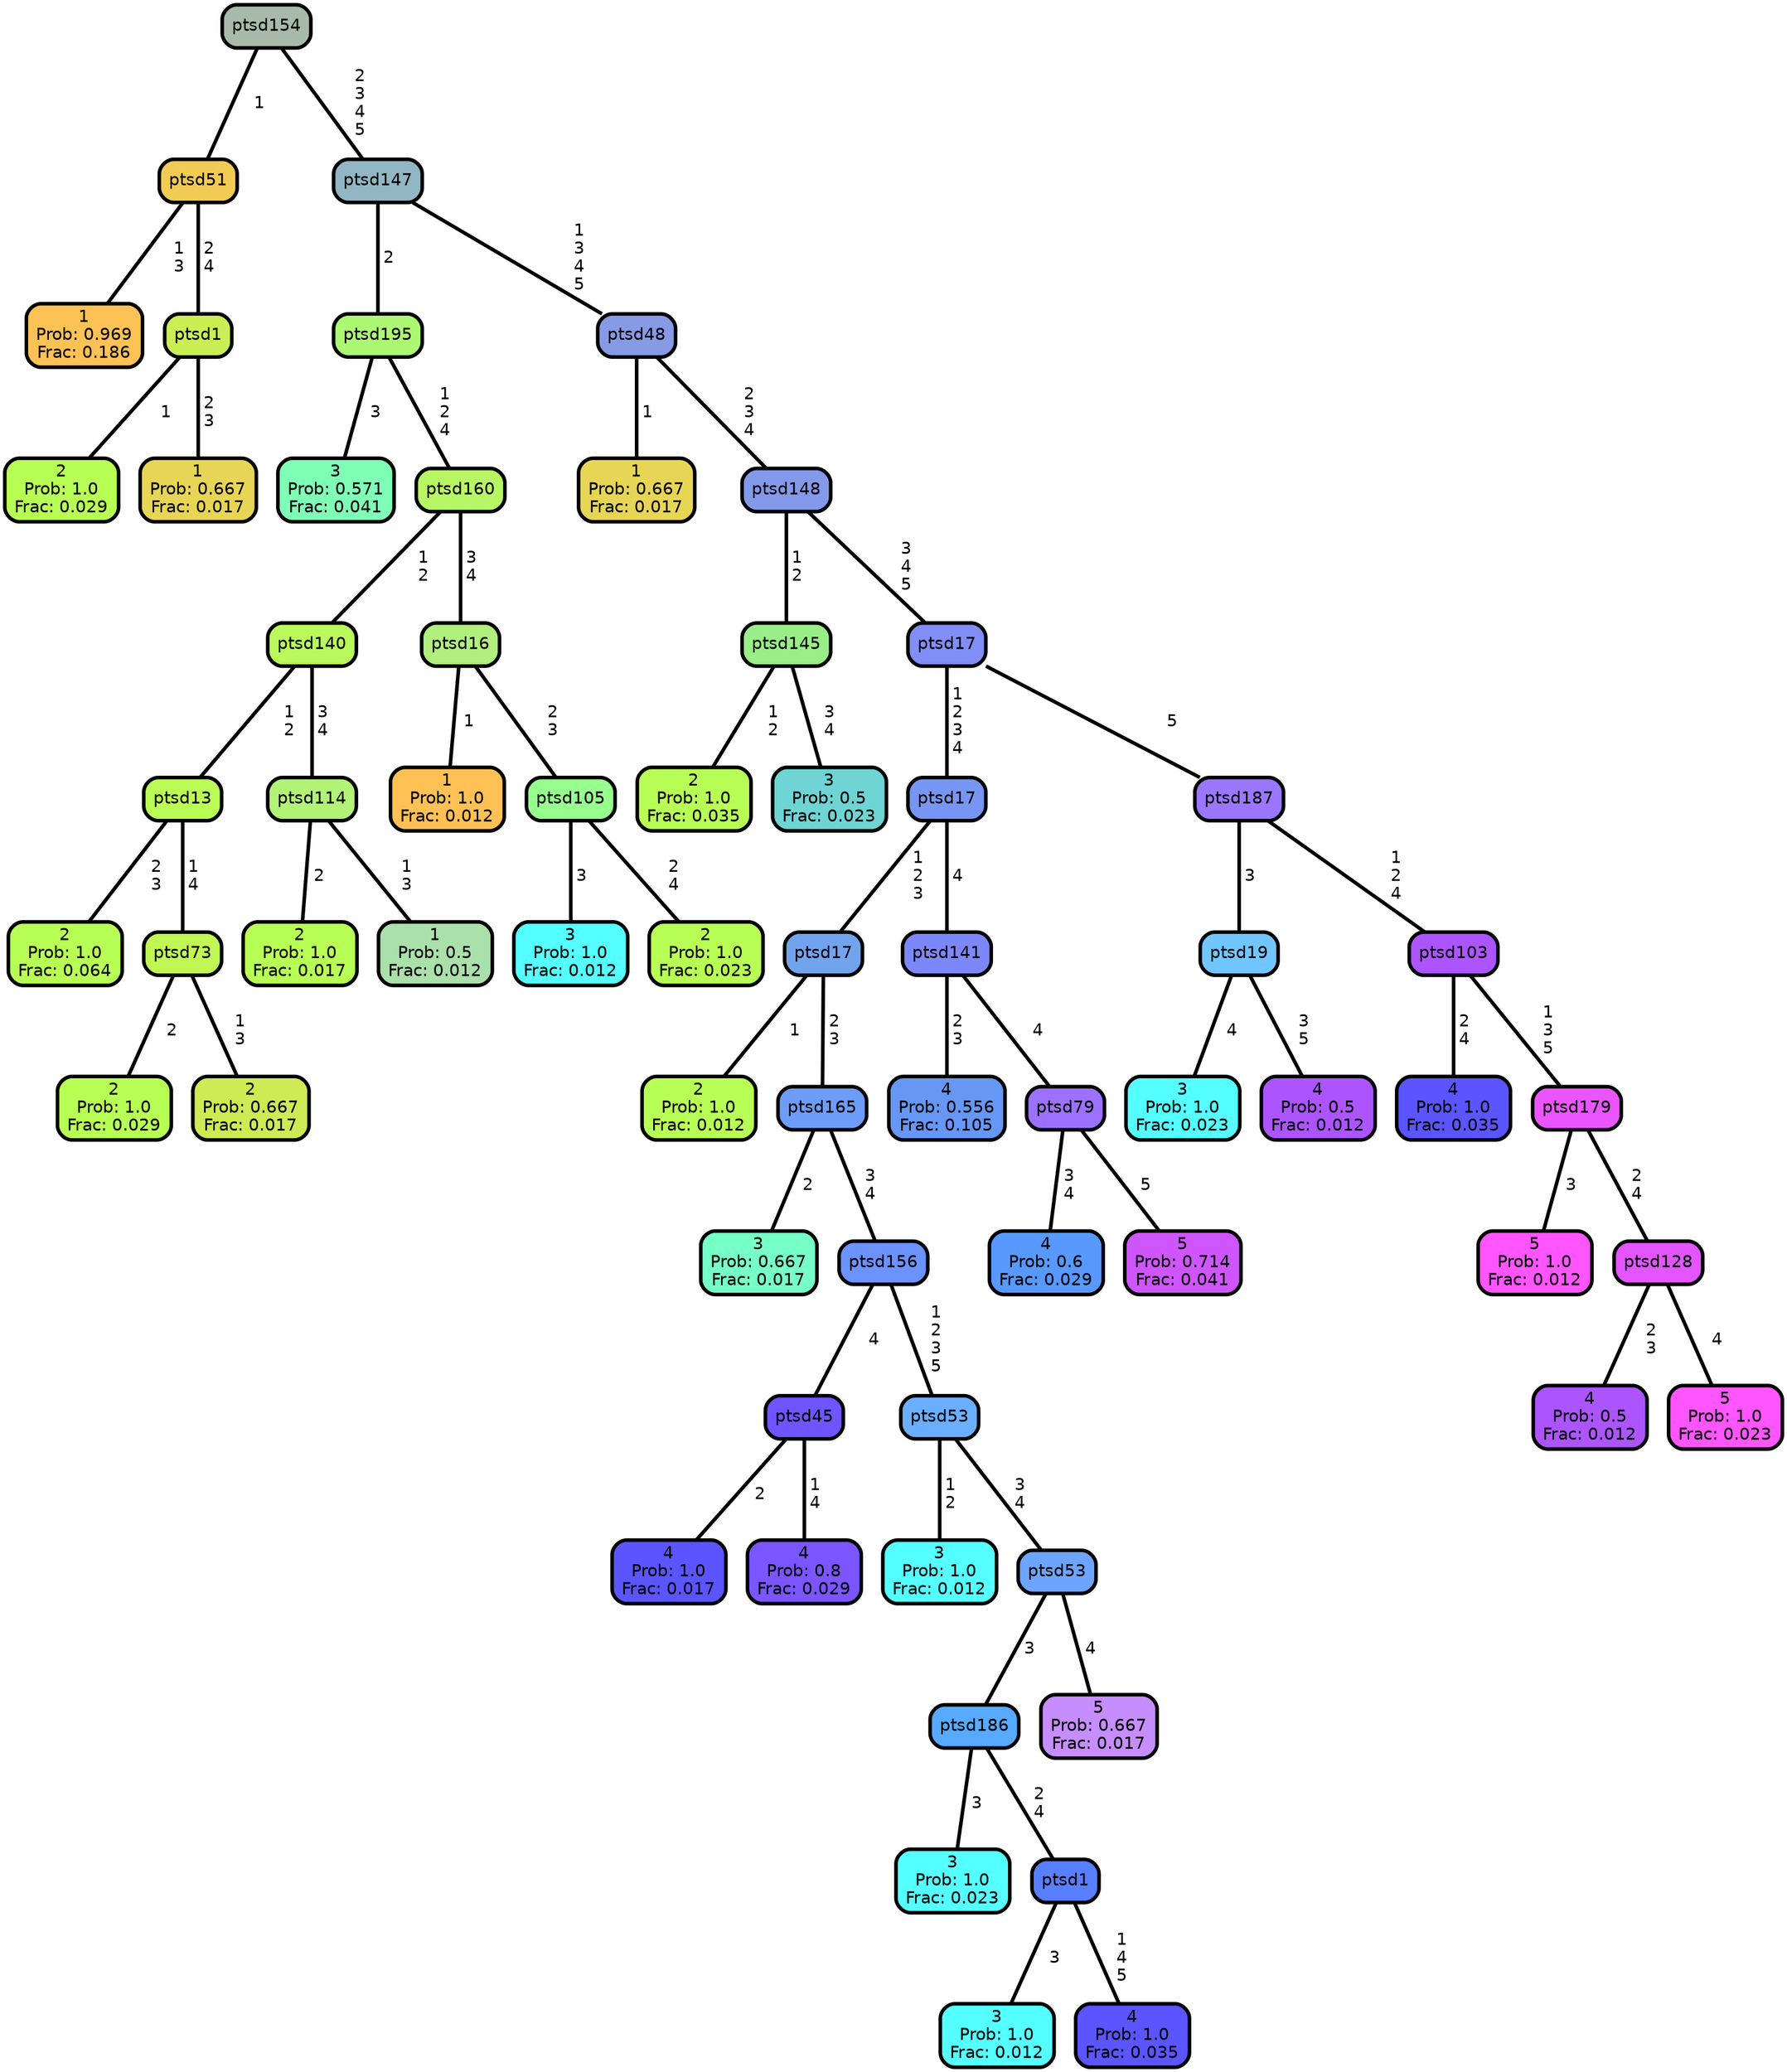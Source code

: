 graph Tree {
node [shape=box, style="filled, rounded",color="black",penwidth="3",fontcolor="black",                 fontname=helvetica] ;
graph [ranksep="0 equally", splines=straight,                 bgcolor=transparent, dpi=200] ;
edge [fontname=helvetica, color=black] ;
0 [label="1
Prob: 0.969
Frac: 0.186", fillcolor="#fcc255"] ;
1 [label="ptsd51", fillcolor="#f2cb55"] ;
2 [label="2
Prob: 1.0
Frac: 0.029", fillcolor="#b8ff55"] ;
3 [label="ptsd1", fillcolor="#c9ef55"] ;
4 [label="1
Prob: 0.667
Frac: 0.017", fillcolor="#e7d555"] ;
5 [label="ptsd154", fillcolor="#a8bbaa"] ;
6 [label="3
Prob: 0.571
Frac: 0.041", fillcolor="#7fffb6"] ;
7 [label="ptsd195", fillcolor="#adf873"] ;
8 [label="2
Prob: 1.0
Frac: 0.064", fillcolor="#b8ff55"] ;
9 [label="ptsd13", fillcolor="#bbfb55"] ;
10 [label="2
Prob: 1.0
Frac: 0.029", fillcolor="#b8ff55"] ;
11 [label="ptsd73", fillcolor="#c0f755"] ;
12 [label="2
Prob: 0.667
Frac: 0.017", fillcolor="#cfea55"] ;
13 [label="ptsd140", fillcolor="#b9f95c"] ;
14 [label="2
Prob: 1.0
Frac: 0.017", fillcolor="#b8ff55"] ;
15 [label="ptsd114", fillcolor="#b2f277"] ;
16 [label="1
Prob: 0.5
Frac: 0.012", fillcolor="#aae0aa"] ;
17 [label="ptsd160", fillcolor="#b7f764"] ;
18 [label="1
Prob: 1.0
Frac: 0.012", fillcolor="#ffc155"] ;
19 [label="ptsd16", fillcolor="#b1ef7f"] ;
20 [label="3
Prob: 1.0
Frac: 0.012", fillcolor="#55ffff"] ;
21 [label="ptsd105", fillcolor="#97ff8d"] ;
22 [label="2
Prob: 1.0
Frac: 0.023", fillcolor="#b8ff55"] ;
23 [label="ptsd147", fillcolor="#92b6c3"] ;
24 [label="1
Prob: 0.667
Frac: 0.017", fillcolor="#e7d555"] ;
25 [label="ptsd48", fillcolor="#869ae5"] ;
26 [label="2
Prob: 1.0
Frac: 0.035", fillcolor="#b8ff55"] ;
27 [label="ptsd145", fillcolor="#9aee88"] ;
28 [label="3
Prob: 0.5
Frac: 0.023", fillcolor="#6fd4d4"] ;
29 [label="ptsd148", fillcolor="#8399ea"] ;
30 [label="2
Prob: 1.0
Frac: 0.012", fillcolor="#b8ff55"] ;
31 [label="ptsd17", fillcolor="#72a4ee"] ;
32 [label="3
Prob: 0.667
Frac: 0.017", fillcolor="#76ffc6"] ;
33 [label="ptsd165", fillcolor="#6d9df8"] ;
34 [label="4
Prob: 1.0
Frac: 0.017", fillcolor="#5a55ff"] ;
35 [label="ptsd45", fillcolor="#6e55ff"] ;
36 [label="4
Prob: 0.8
Frac: 0.029", fillcolor="#7b55ff"] ;
37 [label="ptsd156", fillcolor="#6c92ff"] ;
38 [label="3
Prob: 1.0
Frac: 0.012", fillcolor="#55ffff"] ;
39 [label="ptsd53", fillcolor="#6aafff"] ;
40 [label="3
Prob: 1.0
Frac: 0.023", fillcolor="#55ffff"] ;
41 [label="ptsd186", fillcolor="#57aaff"] ;
42 [label="3
Prob: 1.0
Frac: 0.012", fillcolor="#55ffff"] ;
43 [label="ptsd1", fillcolor="#587fff"] ;
44 [label="4
Prob: 1.0
Frac: 0.035", fillcolor="#5a55ff"] ;
45 [label="ptsd53", fillcolor="#6da4ff"] ;
46 [label="5
Prob: 0.667
Frac: 0.017", fillcolor="#c68dff"] ;
47 [label="ptsd17", fillcolor="#7796f3"] ;
48 [label="4
Prob: 0.556
Frac: 0.105", fillcolor="#6697f5"] ;
49 [label="ptsd141", fillcolor="#7c88f9"] ;
50 [label="4
Prob: 0.6
Frac: 0.029", fillcolor="#5899ff"] ;
51 [label="ptsd79", fillcolor="#9d71ff"] ;
52 [label="5
Prob: 0.714
Frac: 0.041", fillcolor="#cf55ff"] ;
53 [label="ptsd17", fillcolor="#808ef6"] ;
54 [label="3
Prob: 1.0
Frac: 0.023", fillcolor="#55ffff"] ;
55 [label="ptsd19", fillcolor="#72c6ff"] ;
56 [label="4
Prob: 0.5
Frac: 0.012", fillcolor="#ac55ff"] ;
57 [label="ptsd187", fillcolor="#9b77ff"] ;
58 [label="4
Prob: 1.0
Frac: 0.035", fillcolor="#5a55ff"] ;
59 [label="ptsd103", fillcolor="#ac55ff"] ;
60 [label="5
Prob: 1.0
Frac: 0.012", fillcolor="#ff55ff"] ;
61 [label="ptsd179", fillcolor="#ea55ff"] ;
62 [label="4
Prob: 0.5
Frac: 0.012", fillcolor="#ac55ff"] ;
63 [label="ptsd128", fillcolor="#e355ff"] ;
64 [label="5
Prob: 1.0
Frac: 0.023", fillcolor="#ff55ff"] ;
1 -- 0 [label=" 1\n 3",penwidth=3] ;
1 -- 3 [label=" 2\n 4",penwidth=3] ;
3 -- 2 [label=" 1",penwidth=3] ;
3 -- 4 [label=" 2\n 3",penwidth=3] ;
5 -- 1 [label=" 1",penwidth=3] ;
5 -- 23 [label=" 2\n 3\n 4\n 5",penwidth=3] ;
7 -- 6 [label=" 3",penwidth=3] ;
7 -- 17 [label=" 1\n 2\n 4",penwidth=3] ;
9 -- 8 [label=" 2\n 3",penwidth=3] ;
9 -- 11 [label=" 1\n 4",penwidth=3] ;
11 -- 10 [label=" 2",penwidth=3] ;
11 -- 12 [label=" 1\n 3",penwidth=3] ;
13 -- 9 [label=" 1\n 2",penwidth=3] ;
13 -- 15 [label=" 3\n 4",penwidth=3] ;
15 -- 14 [label=" 2",penwidth=3] ;
15 -- 16 [label=" 1\n 3",penwidth=3] ;
17 -- 13 [label=" 1\n 2",penwidth=3] ;
17 -- 19 [label=" 3\n 4",penwidth=3] ;
19 -- 18 [label=" 1",penwidth=3] ;
19 -- 21 [label=" 2\n 3",penwidth=3] ;
21 -- 20 [label=" 3",penwidth=3] ;
21 -- 22 [label=" 2\n 4",penwidth=3] ;
23 -- 7 [label=" 2",penwidth=3] ;
23 -- 25 [label=" 1\n 3\n 4\n 5",penwidth=3] ;
25 -- 24 [label=" 1",penwidth=3] ;
25 -- 29 [label=" 2\n 3\n 4",penwidth=3] ;
27 -- 26 [label=" 1\n 2",penwidth=3] ;
27 -- 28 [label=" 3\n 4",penwidth=3] ;
29 -- 27 [label=" 1\n 2",penwidth=3] ;
29 -- 53 [label=" 3\n 4\n 5",penwidth=3] ;
31 -- 30 [label=" 1",penwidth=3] ;
31 -- 33 [label=" 2\n 3",penwidth=3] ;
33 -- 32 [label=" 2",penwidth=3] ;
33 -- 37 [label=" 3\n 4",penwidth=3] ;
35 -- 34 [label=" 2",penwidth=3] ;
35 -- 36 [label=" 1\n 4",penwidth=3] ;
37 -- 35 [label=" 4",penwidth=3] ;
37 -- 39 [label=" 1\n 2\n 3\n 5",penwidth=3] ;
39 -- 38 [label=" 1\n 2",penwidth=3] ;
39 -- 45 [label=" 3\n 4",penwidth=3] ;
41 -- 40 [label=" 3",penwidth=3] ;
41 -- 43 [label=" 2\n 4",penwidth=3] ;
43 -- 42 [label=" 3",penwidth=3] ;
43 -- 44 [label=" 1\n 4\n 5",penwidth=3] ;
45 -- 41 [label=" 3",penwidth=3] ;
45 -- 46 [label=" 4",penwidth=3] ;
47 -- 31 [label=" 1\n 2\n 3",penwidth=3] ;
47 -- 49 [label=" 4",penwidth=3] ;
49 -- 48 [label=" 2\n 3",penwidth=3] ;
49 -- 51 [label=" 4",penwidth=3] ;
51 -- 50 [label=" 3\n 4",penwidth=3] ;
51 -- 52 [label=" 5",penwidth=3] ;
53 -- 47 [label=" 1\n 2\n 3\n 4",penwidth=3] ;
53 -- 57 [label=" 5",penwidth=3] ;
55 -- 54 [label=" 4",penwidth=3] ;
55 -- 56 [label=" 3\n 5",penwidth=3] ;
57 -- 55 [label=" 3",penwidth=3] ;
57 -- 59 [label=" 1\n 2\n 4",penwidth=3] ;
59 -- 58 [label=" 2\n 4",penwidth=3] ;
59 -- 61 [label=" 1\n 3\n 5",penwidth=3] ;
61 -- 60 [label=" 3",penwidth=3] ;
61 -- 63 [label=" 2\n 4",penwidth=3] ;
63 -- 62 [label=" 2\n 3",penwidth=3] ;
63 -- 64 [label=" 4",penwidth=3] ;
{rank = same;}}